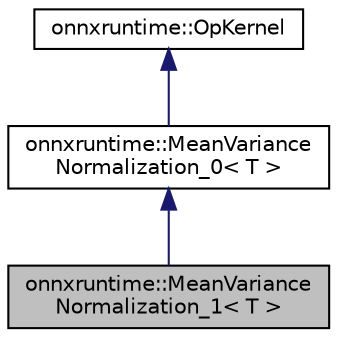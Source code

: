 digraph "onnxruntime::MeanVarianceNormalization_1&lt; T &gt;"
{
  edge [fontname="Helvetica",fontsize="10",labelfontname="Helvetica",labelfontsize="10"];
  node [fontname="Helvetica",fontsize="10",shape=record];
  Node3 [label="onnxruntime::MeanVariance\lNormalization_1\< T \>",height=0.2,width=0.4,color="black", fillcolor="grey75", style="filled", fontcolor="black"];
  Node4 -> Node3 [dir="back",color="midnightblue",fontsize="10",style="solid"];
  Node4 [label="onnxruntime::MeanVariance\lNormalization_0\< T \>",height=0.2,width=0.4,color="black", fillcolor="white", style="filled",URL="$classonnxruntime_1_1MeanVarianceNormalization__0.html"];
  Node5 -> Node4 [dir="back",color="midnightblue",fontsize="10",style="solid"];
  Node5 [label="onnxruntime::OpKernel",height=0.2,width=0.4,color="black", fillcolor="white", style="filled",URL="$classonnxruntime_1_1OpKernel.html"];
}
